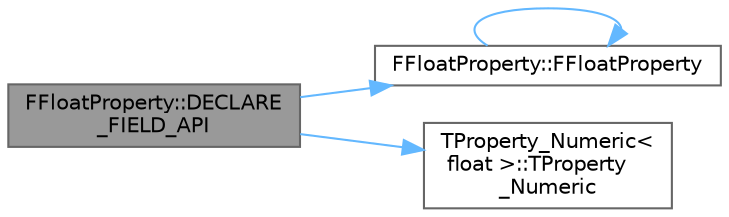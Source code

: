 digraph "FFloatProperty::DECLARE_FIELD_API"
{
 // INTERACTIVE_SVG=YES
 // LATEX_PDF_SIZE
  bgcolor="transparent";
  edge [fontname=Helvetica,fontsize=10,labelfontname=Helvetica,labelfontsize=10];
  node [fontname=Helvetica,fontsize=10,shape=box,height=0.2,width=0.4];
  rankdir="LR";
  Node1 [id="Node000001",label="FFloatProperty::DECLARE\l_FIELD_API",height=0.2,width=0.4,color="gray40", fillcolor="grey60", style="filled", fontcolor="black",tooltip=" "];
  Node1 -> Node2 [id="edge1_Node000001_Node000002",color="steelblue1",style="solid",tooltip=" "];
  Node2 [id="Node000002",label="FFloatProperty::FFloatProperty",height=0.2,width=0.4,color="grey40", fillcolor="white", style="filled",URL="$d9/df7/classFFloatProperty.html#a9e99803bec4ba58e26818c93146ae7d8",tooltip="Constructor used for constructing compiled in properties."];
  Node2 -> Node2 [id="edge2_Node000002_Node000002",color="steelblue1",style="solid",tooltip=" "];
  Node1 -> Node3 [id="edge3_Node000001_Node000003",color="steelblue1",style="solid",tooltip=" "];
  Node3 [id="Node000003",label="TProperty_Numeric\<\l float \>::TProperty\l_Numeric",height=0.2,width=0.4,color="grey40", fillcolor="white", style="filled",URL="$dc/d30/classTProperty__Numeric.html#aba6282196ff99b8d80a329f469e1179f",tooltip=" "];
}
